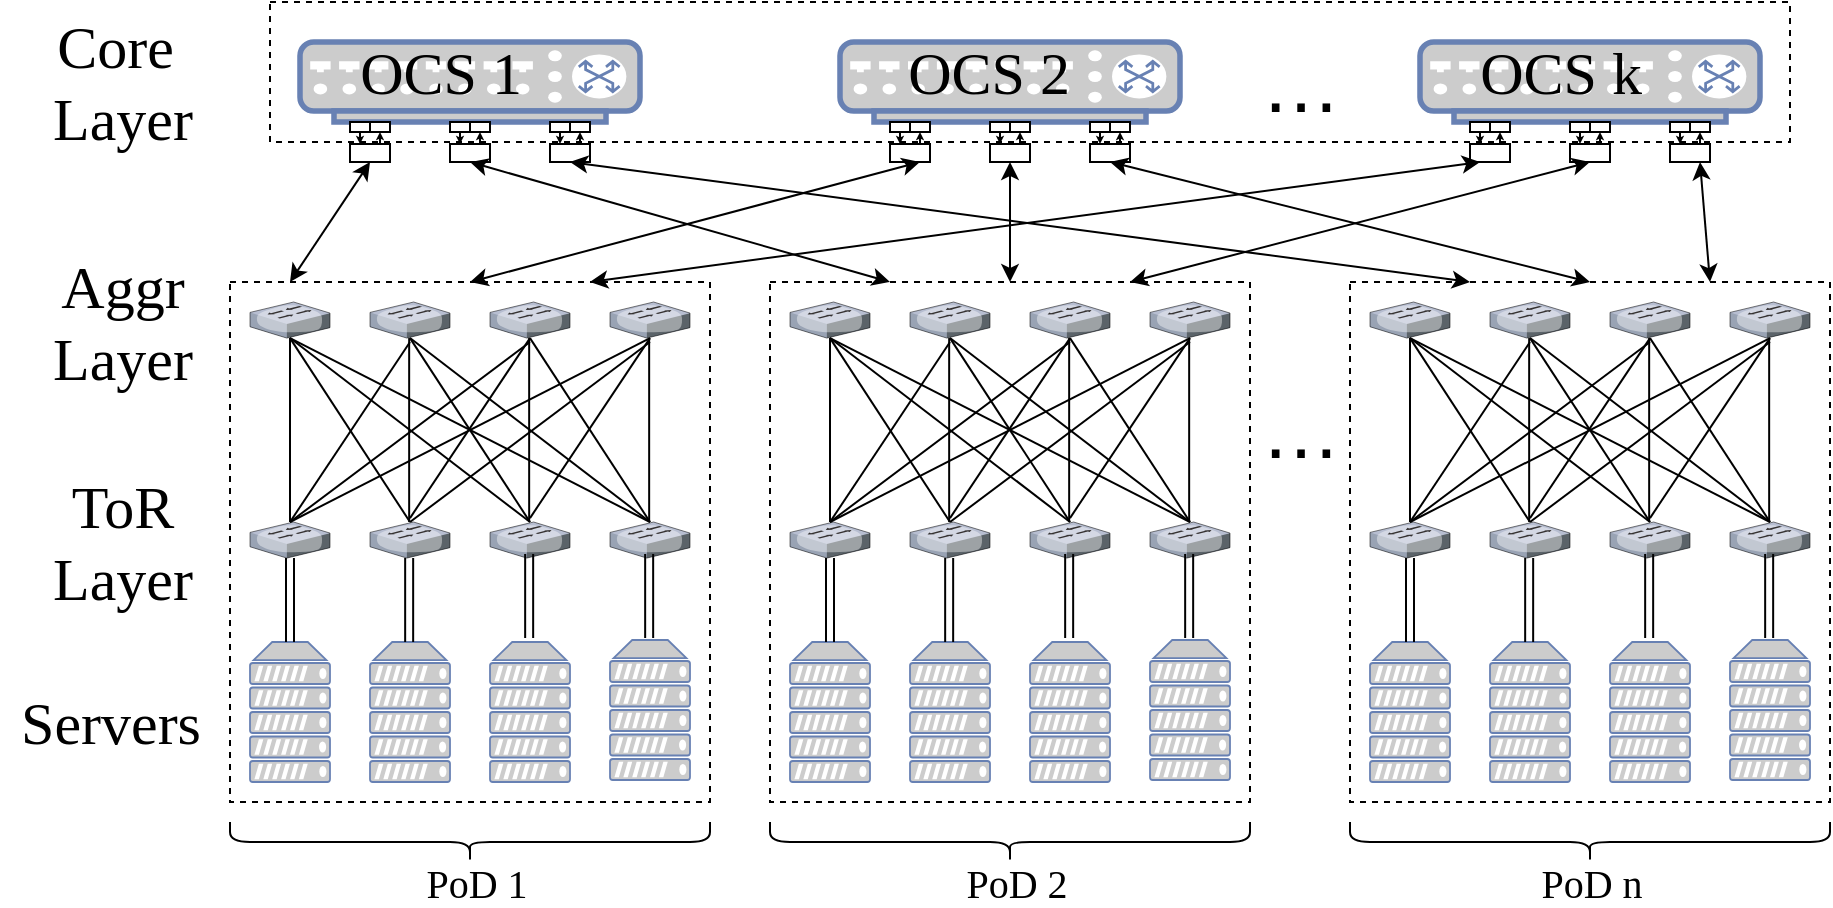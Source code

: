 <mxfile version="13.3.1" type="device"><diagram id="y1kWOpUGHuxIJ3yEuqZ7" name="Page-1"><mxGraphModel dx="2178" dy="2062" grid="1" gridSize="10" guides="1" tooltips="1" connect="1" arrows="1" fold="1" page="1" pageScale="1" pageWidth="827" pageHeight="1169" math="0" shadow="0"><root><mxCell id="0"/><mxCell id="1" parent="0"/><mxCell id="2GTVWRp6U-cZcLKtKoB1-3" value="" style="group" vertex="1" connectable="0" parent="1" treatAsSingle="0"><mxGeometry x="-250" y="-1040" width="915" height="450" as="geometry"/></mxCell><mxCell id="rLoegdF59TgYcEcmEnVo-97" value="" style="rounded=0;whiteSpace=wrap;html=1;dashed=1;" parent="2GTVWRp6U-cZcLKtKoB1-3" vertex="1"><mxGeometry x="135" width="760" height="70" as="geometry"/></mxCell><mxCell id="LMLSj2MRwrwGWkM6ZcZf-3" value="" style="fontColor=#0066CC;verticalAlign=top;verticalLabelPosition=bottom;labelPosition=center;align=center;html=1;outlineConnect=0;fillColor=#CCCCCC;strokeColor=#6881B3;gradientDirection=north;strokeWidth=2;shape=mxgraph.networks.switch;" parent="2GTVWRp6U-cZcLKtKoB1-3" vertex="1"><mxGeometry x="150" y="20" width="170" height="40" as="geometry"/></mxCell><mxCell id="LMLSj2MRwrwGWkM6ZcZf-53" value="" style="group" parent="2GTVWRp6U-cZcLKtKoB1-3" vertex="1" connectable="0" treatAsSingle="0"><mxGeometry x="115" y="140" width="240" height="260" as="geometry"/></mxCell><mxCell id="LMLSj2MRwrwGWkM6ZcZf-52" value="" style="rounded=0;whiteSpace=wrap;html=1;dashed=1;shadow=0;glass=0;" parent="LMLSj2MRwrwGWkM6ZcZf-53" vertex="1"><mxGeometry width="240" height="260" as="geometry"/></mxCell><mxCell id="LMLSj2MRwrwGWkM6ZcZf-4" value="" style="verticalLabelPosition=bottom;aspect=fixed;html=1;verticalAlign=top;strokeColor=none;align=center;outlineConnect=0;shape=mxgraph.citrix.switch;" parent="LMLSj2MRwrwGWkM6ZcZf-53" vertex="1"><mxGeometry x="10" y="120" width="40" height="18.04" as="geometry"/></mxCell><mxCell id="LMLSj2MRwrwGWkM6ZcZf-7" value="" style="fontColor=#0066CC;verticalAlign=top;verticalLabelPosition=bottom;labelPosition=center;align=center;html=1;outlineConnect=0;fillColor=#CCCCCC;strokeColor=#6881B3;gradientDirection=north;strokeWidth=2;shape=mxgraph.networks.server;" parent="LMLSj2MRwrwGWkM6ZcZf-53" vertex="1"><mxGeometry x="10" y="180" width="40" height="70" as="geometry"/></mxCell><mxCell id="LMLSj2MRwrwGWkM6ZcZf-8" value="" style="fontColor=#0066CC;verticalAlign=top;verticalLabelPosition=bottom;labelPosition=center;align=center;html=1;outlineConnect=0;fillColor=#CCCCCC;strokeColor=#6881B3;gradientDirection=north;strokeWidth=2;shape=mxgraph.networks.server;" parent="LMLSj2MRwrwGWkM6ZcZf-53" vertex="1"><mxGeometry x="70" y="180" width="40" height="70" as="geometry"/></mxCell><mxCell id="LMLSj2MRwrwGWkM6ZcZf-9" value="" style="fontColor=#0066CC;verticalAlign=top;verticalLabelPosition=bottom;labelPosition=center;align=center;html=1;outlineConnect=0;fillColor=#CCCCCC;strokeColor=#6881B3;gradientDirection=north;strokeWidth=2;shape=mxgraph.networks.server;" parent="LMLSj2MRwrwGWkM6ZcZf-53" vertex="1"><mxGeometry x="130" y="180" width="40" height="70" as="geometry"/></mxCell><mxCell id="LMLSj2MRwrwGWkM6ZcZf-19" value="" style="fontColor=#0066CC;verticalAlign=top;verticalLabelPosition=bottom;labelPosition=center;align=center;html=1;outlineConnect=0;fillColor=#CCCCCC;strokeColor=#6881B3;gradientDirection=north;strokeWidth=2;shape=mxgraph.networks.server;" parent="LMLSj2MRwrwGWkM6ZcZf-53" vertex="1"><mxGeometry x="190" y="179" width="40" height="70" as="geometry"/></mxCell><mxCell id="LMLSj2MRwrwGWkM6ZcZf-24" value="" style="verticalLabelPosition=bottom;aspect=fixed;html=1;verticalAlign=top;strokeColor=none;align=center;outlineConnect=0;shape=mxgraph.citrix.switch;" parent="LMLSj2MRwrwGWkM6ZcZf-53" vertex="1"><mxGeometry x="70" y="120" width="40" height="18.04" as="geometry"/></mxCell><mxCell id="LMLSj2MRwrwGWkM6ZcZf-25" value="" style="verticalLabelPosition=bottom;aspect=fixed;html=1;verticalAlign=top;strokeColor=none;align=center;outlineConnect=0;shape=mxgraph.citrix.switch;" parent="LMLSj2MRwrwGWkM6ZcZf-53" vertex="1"><mxGeometry x="130" y="120" width="40" height="18.04" as="geometry"/></mxCell><mxCell id="LMLSj2MRwrwGWkM6ZcZf-26" value="" style="verticalLabelPosition=bottom;aspect=fixed;html=1;verticalAlign=top;strokeColor=none;align=center;outlineConnect=0;shape=mxgraph.citrix.switch;" parent="LMLSj2MRwrwGWkM6ZcZf-53" vertex="1"><mxGeometry x="190" y="120" width="40" height="18.04" as="geometry"/></mxCell><mxCell id="LMLSj2MRwrwGWkM6ZcZf-27" value="" style="verticalLabelPosition=bottom;aspect=fixed;html=1;verticalAlign=top;strokeColor=none;align=center;outlineConnect=0;shape=mxgraph.citrix.switch;" parent="LMLSj2MRwrwGWkM6ZcZf-53" vertex="1"><mxGeometry x="10" y="10" width="40" height="18.04" as="geometry"/></mxCell><mxCell id="LMLSj2MRwrwGWkM6ZcZf-28" value="" style="verticalLabelPosition=bottom;aspect=fixed;html=1;verticalAlign=top;strokeColor=none;align=center;outlineConnect=0;shape=mxgraph.citrix.switch;" parent="LMLSj2MRwrwGWkM6ZcZf-53" vertex="1"><mxGeometry x="70" y="10" width="40" height="18.04" as="geometry"/></mxCell><mxCell id="LMLSj2MRwrwGWkM6ZcZf-29" value="" style="verticalLabelPosition=bottom;aspect=fixed;html=1;verticalAlign=top;strokeColor=none;align=center;outlineConnect=0;shape=mxgraph.citrix.switch;" parent="LMLSj2MRwrwGWkM6ZcZf-53" vertex="1"><mxGeometry x="130" y="10" width="40" height="18.04" as="geometry"/></mxCell><mxCell id="LMLSj2MRwrwGWkM6ZcZf-30" value="" style="verticalLabelPosition=bottom;aspect=fixed;html=1;verticalAlign=top;strokeColor=none;align=center;outlineConnect=0;shape=mxgraph.citrix.switch;" parent="LMLSj2MRwrwGWkM6ZcZf-53" vertex="1"><mxGeometry x="190" y="10" width="40" height="18.04" as="geometry"/></mxCell><mxCell id="LMLSj2MRwrwGWkM6ZcZf-32" value="" style="endArrow=none;html=1;" parent="LMLSj2MRwrwGWkM6ZcZf-53" source="LMLSj2MRwrwGWkM6ZcZf-4" edge="1"><mxGeometry width="50" height="50" relative="1" as="geometry"><mxPoint x="-20" y="78.04" as="sourcePoint"/><mxPoint x="30" y="28.04" as="targetPoint"/></mxGeometry></mxCell><mxCell id="LMLSj2MRwrwGWkM6ZcZf-33" value="" style="endArrow=none;html=1;" parent="LMLSj2MRwrwGWkM6ZcZf-53" edge="1"><mxGeometry width="50" height="50" relative="1" as="geometry"><mxPoint x="89.58" y="120" as="sourcePoint"/><mxPoint x="89.58" y="28.04" as="targetPoint"/></mxGeometry></mxCell><mxCell id="LMLSj2MRwrwGWkM6ZcZf-34" value="" style="endArrow=none;html=1;" parent="LMLSj2MRwrwGWkM6ZcZf-53" edge="1"><mxGeometry width="50" height="50" relative="1" as="geometry"><mxPoint x="149.58" y="120" as="sourcePoint"/><mxPoint x="149.58" y="28.04" as="targetPoint"/></mxGeometry></mxCell><mxCell id="LMLSj2MRwrwGWkM6ZcZf-35" value="" style="endArrow=none;html=1;" parent="LMLSj2MRwrwGWkM6ZcZf-53" edge="1"><mxGeometry width="50" height="50" relative="1" as="geometry"><mxPoint x="209.58" y="120" as="sourcePoint"/><mxPoint x="209.58" y="28.04" as="targetPoint"/></mxGeometry></mxCell><mxCell id="LMLSj2MRwrwGWkM6ZcZf-36" value="" style="endArrow=none;html=1;" parent="LMLSj2MRwrwGWkM6ZcZf-53" edge="1"><mxGeometry width="50" height="50" relative="1" as="geometry"><mxPoint x="90" y="120" as="sourcePoint"/><mxPoint x="30" y="28.04" as="targetPoint"/></mxGeometry></mxCell><mxCell id="LMLSj2MRwrwGWkM6ZcZf-37" value="" style="endArrow=none;html=1;" parent="LMLSj2MRwrwGWkM6ZcZf-53" edge="1"><mxGeometry width="50" height="50" relative="1" as="geometry"><mxPoint x="150" y="120" as="sourcePoint"/><mxPoint x="90" y="28.04" as="targetPoint"/></mxGeometry></mxCell><mxCell id="LMLSj2MRwrwGWkM6ZcZf-38" value="" style="endArrow=none;html=1;" parent="LMLSj2MRwrwGWkM6ZcZf-53" edge="1"><mxGeometry width="50" height="50" relative="1" as="geometry"><mxPoint x="210" y="120" as="sourcePoint"/><mxPoint x="150" y="28.04" as="targetPoint"/></mxGeometry></mxCell><mxCell id="LMLSj2MRwrwGWkM6ZcZf-39" value="" style="endArrow=none;html=1;" parent="LMLSj2MRwrwGWkM6ZcZf-53" edge="1"><mxGeometry width="50" height="50" relative="1" as="geometry"><mxPoint x="30" y="120" as="sourcePoint"/><mxPoint x="90" y="30" as="targetPoint"/></mxGeometry></mxCell><mxCell id="LMLSj2MRwrwGWkM6ZcZf-40" value="" style="endArrow=none;html=1;" parent="LMLSj2MRwrwGWkM6ZcZf-53" edge="1"><mxGeometry width="50" height="50" relative="1" as="geometry"><mxPoint x="90" y="118.04" as="sourcePoint"/><mxPoint x="150" y="28.04" as="targetPoint"/></mxGeometry></mxCell><mxCell id="LMLSj2MRwrwGWkM6ZcZf-41" value="" style="endArrow=none;html=1;" parent="LMLSj2MRwrwGWkM6ZcZf-53" edge="1"><mxGeometry width="50" height="50" relative="1" as="geometry"><mxPoint x="150" y="118.04" as="sourcePoint"/><mxPoint x="210" y="28.04" as="targetPoint"/></mxGeometry></mxCell><mxCell id="LMLSj2MRwrwGWkM6ZcZf-42" value="" style="endArrow=none;html=1;exitX=0.5;exitY=0;exitDx=0;exitDy=0;exitPerimeter=0;" parent="LMLSj2MRwrwGWkM6ZcZf-53" source="LMLSj2MRwrwGWkM6ZcZf-25" edge="1"><mxGeometry width="50" height="50" relative="1" as="geometry"><mxPoint x="-20" y="78.04" as="sourcePoint"/><mxPoint x="30" y="28.04" as="targetPoint"/></mxGeometry></mxCell><mxCell id="LMLSj2MRwrwGWkM6ZcZf-43" value="" style="endArrow=none;html=1;exitX=0.5;exitY=0;exitDx=0;exitDy=0;exitPerimeter=0;" parent="LMLSj2MRwrwGWkM6ZcZf-53" edge="1"><mxGeometry width="50" height="50" relative="1" as="geometry"><mxPoint x="210" y="120" as="sourcePoint"/><mxPoint x="90" y="28.04" as="targetPoint"/></mxGeometry></mxCell><mxCell id="LMLSj2MRwrwGWkM6ZcZf-44" value="" style="endArrow=none;html=1;" parent="LMLSj2MRwrwGWkM6ZcZf-53" edge="1"><mxGeometry width="50" height="50" relative="1" as="geometry"><mxPoint x="30" y="120" as="sourcePoint"/><mxPoint x="150" y="30" as="targetPoint"/></mxGeometry></mxCell><mxCell id="LMLSj2MRwrwGWkM6ZcZf-45" value="" style="endArrow=none;html=1;" parent="LMLSj2MRwrwGWkM6ZcZf-53" edge="1"><mxGeometry width="50" height="50" relative="1" as="geometry"><mxPoint x="90" y="120" as="sourcePoint"/><mxPoint x="210" y="30" as="targetPoint"/></mxGeometry></mxCell><mxCell id="LMLSj2MRwrwGWkM6ZcZf-46" value="" style="endArrow=none;html=1;" parent="LMLSj2MRwrwGWkM6ZcZf-53" edge="1"><mxGeometry width="50" height="50" relative="1" as="geometry"><mxPoint x="210" y="120" as="sourcePoint"/><mxPoint x="30" y="28.04" as="targetPoint"/></mxGeometry></mxCell><mxCell id="LMLSj2MRwrwGWkM6ZcZf-47" value="" style="endArrow=none;html=1;" parent="LMLSj2MRwrwGWkM6ZcZf-53" edge="1"><mxGeometry width="50" height="50" relative="1" as="geometry"><mxPoint x="30" y="120" as="sourcePoint"/><mxPoint x="210" y="28.04" as="targetPoint"/></mxGeometry></mxCell><mxCell id="LMLSj2MRwrwGWkM6ZcZf-48" value="" style="shape=link;html=1;exitX=0.5;exitY=0;exitDx=0;exitDy=0;exitPerimeter=0;" parent="LMLSj2MRwrwGWkM6ZcZf-53" source="LMLSj2MRwrwGWkM6ZcZf-7" edge="1"><mxGeometry width="50" height="50" relative="1" as="geometry"><mxPoint x="-20" y="188.04" as="sourcePoint"/><mxPoint x="30" y="138.04" as="targetPoint"/></mxGeometry></mxCell><mxCell id="LMLSj2MRwrwGWkM6ZcZf-49" value="" style="shape=link;html=1;exitX=0.5;exitY=0;exitDx=0;exitDy=0;exitPerimeter=0;" parent="LMLSj2MRwrwGWkM6ZcZf-53" edge="1"><mxGeometry width="50" height="50" relative="1" as="geometry"><mxPoint x="89.58" y="180" as="sourcePoint"/><mxPoint x="89.58" y="138.04" as="targetPoint"/></mxGeometry></mxCell><mxCell id="LMLSj2MRwrwGWkM6ZcZf-50" value="" style="shape=link;html=1;exitX=0.5;exitY=0;exitDx=0;exitDy=0;exitPerimeter=0;" parent="LMLSj2MRwrwGWkM6ZcZf-53" edge="1"><mxGeometry width="50" height="50" relative="1" as="geometry"><mxPoint x="149.58" y="178" as="sourcePoint"/><mxPoint x="149.58" y="136.04" as="targetPoint"/></mxGeometry></mxCell><mxCell id="LMLSj2MRwrwGWkM6ZcZf-51" value="" style="shape=link;html=1;exitX=0.5;exitY=0;exitDx=0;exitDy=0;exitPerimeter=0;" parent="LMLSj2MRwrwGWkM6ZcZf-53" edge="1"><mxGeometry width="50" height="50" relative="1" as="geometry"><mxPoint x="209.58" y="178" as="sourcePoint"/><mxPoint x="209.58" y="136.04" as="targetPoint"/></mxGeometry></mxCell><mxCell id="rLoegdF59TgYcEcmEnVo-1" value="" style="group" parent="2GTVWRp6U-cZcLKtKoB1-3" vertex="1" connectable="0" treatAsSingle="0"><mxGeometry x="385" y="140" width="240" height="260" as="geometry"/></mxCell><mxCell id="rLoegdF59TgYcEcmEnVo-2" value="" style="rounded=0;whiteSpace=wrap;html=1;dashed=1;shadow=0;glass=0;" parent="rLoegdF59TgYcEcmEnVo-1" vertex="1"><mxGeometry width="240" height="260" as="geometry"/></mxCell><mxCell id="rLoegdF59TgYcEcmEnVo-3" value="" style="verticalLabelPosition=bottom;aspect=fixed;html=1;verticalAlign=top;strokeColor=none;align=center;outlineConnect=0;shape=mxgraph.citrix.switch;" parent="rLoegdF59TgYcEcmEnVo-1" vertex="1"><mxGeometry x="10" y="120" width="40" height="18.04" as="geometry"/></mxCell><mxCell id="rLoegdF59TgYcEcmEnVo-4" value="" style="fontColor=#0066CC;verticalAlign=top;verticalLabelPosition=bottom;labelPosition=center;align=center;html=1;outlineConnect=0;fillColor=#CCCCCC;strokeColor=#6881B3;gradientDirection=north;strokeWidth=2;shape=mxgraph.networks.server;" parent="rLoegdF59TgYcEcmEnVo-1" vertex="1"><mxGeometry x="10" y="180" width="40" height="70" as="geometry"/></mxCell><mxCell id="rLoegdF59TgYcEcmEnVo-5" value="" style="fontColor=#0066CC;verticalAlign=top;verticalLabelPosition=bottom;labelPosition=center;align=center;html=1;outlineConnect=0;fillColor=#CCCCCC;strokeColor=#6881B3;gradientDirection=north;strokeWidth=2;shape=mxgraph.networks.server;" parent="rLoegdF59TgYcEcmEnVo-1" vertex="1"><mxGeometry x="70" y="180" width="40" height="70" as="geometry"/></mxCell><mxCell id="rLoegdF59TgYcEcmEnVo-6" value="" style="fontColor=#0066CC;verticalAlign=top;verticalLabelPosition=bottom;labelPosition=center;align=center;html=1;outlineConnect=0;fillColor=#CCCCCC;strokeColor=#6881B3;gradientDirection=north;strokeWidth=2;shape=mxgraph.networks.server;" parent="rLoegdF59TgYcEcmEnVo-1" vertex="1"><mxGeometry x="130" y="180" width="40" height="70" as="geometry"/></mxCell><mxCell id="rLoegdF59TgYcEcmEnVo-7" value="" style="fontColor=#0066CC;verticalAlign=top;verticalLabelPosition=bottom;labelPosition=center;align=center;html=1;outlineConnect=0;fillColor=#CCCCCC;strokeColor=#6881B3;gradientDirection=north;strokeWidth=2;shape=mxgraph.networks.server;" parent="rLoegdF59TgYcEcmEnVo-1" vertex="1"><mxGeometry x="190" y="179" width="40" height="70" as="geometry"/></mxCell><mxCell id="rLoegdF59TgYcEcmEnVo-8" value="" style="verticalLabelPosition=bottom;aspect=fixed;html=1;verticalAlign=top;strokeColor=none;align=center;outlineConnect=0;shape=mxgraph.citrix.switch;" parent="rLoegdF59TgYcEcmEnVo-1" vertex="1"><mxGeometry x="70" y="120" width="40" height="18.04" as="geometry"/></mxCell><mxCell id="rLoegdF59TgYcEcmEnVo-9" value="" style="verticalLabelPosition=bottom;aspect=fixed;html=1;verticalAlign=top;strokeColor=none;align=center;outlineConnect=0;shape=mxgraph.citrix.switch;" parent="rLoegdF59TgYcEcmEnVo-1" vertex="1"><mxGeometry x="130" y="120" width="40" height="18.04" as="geometry"/></mxCell><mxCell id="rLoegdF59TgYcEcmEnVo-10" value="" style="verticalLabelPosition=bottom;aspect=fixed;html=1;verticalAlign=top;strokeColor=none;align=center;outlineConnect=0;shape=mxgraph.citrix.switch;" parent="rLoegdF59TgYcEcmEnVo-1" vertex="1"><mxGeometry x="190" y="120" width="40" height="18.04" as="geometry"/></mxCell><mxCell id="rLoegdF59TgYcEcmEnVo-11" value="" style="verticalLabelPosition=bottom;aspect=fixed;html=1;verticalAlign=top;strokeColor=none;align=center;outlineConnect=0;shape=mxgraph.citrix.switch;" parent="rLoegdF59TgYcEcmEnVo-1" vertex="1"><mxGeometry x="10" y="10" width="40" height="18.04" as="geometry"/></mxCell><mxCell id="rLoegdF59TgYcEcmEnVo-12" value="" style="verticalLabelPosition=bottom;aspect=fixed;html=1;verticalAlign=top;strokeColor=none;align=center;outlineConnect=0;shape=mxgraph.citrix.switch;" parent="rLoegdF59TgYcEcmEnVo-1" vertex="1"><mxGeometry x="70" y="10" width="40" height="18.04" as="geometry"/></mxCell><mxCell id="rLoegdF59TgYcEcmEnVo-13" value="" style="verticalLabelPosition=bottom;aspect=fixed;html=1;verticalAlign=top;strokeColor=none;align=center;outlineConnect=0;shape=mxgraph.citrix.switch;" parent="rLoegdF59TgYcEcmEnVo-1" vertex="1"><mxGeometry x="130" y="10" width="40" height="18.04" as="geometry"/></mxCell><mxCell id="rLoegdF59TgYcEcmEnVo-14" value="" style="verticalLabelPosition=bottom;aspect=fixed;html=1;verticalAlign=top;strokeColor=none;align=center;outlineConnect=0;shape=mxgraph.citrix.switch;" parent="rLoegdF59TgYcEcmEnVo-1" vertex="1"><mxGeometry x="190" y="10" width="40" height="18.04" as="geometry"/></mxCell><mxCell id="rLoegdF59TgYcEcmEnVo-15" value="" style="endArrow=none;html=1;" parent="rLoegdF59TgYcEcmEnVo-1" source="rLoegdF59TgYcEcmEnVo-3" edge="1"><mxGeometry width="50" height="50" relative="1" as="geometry"><mxPoint x="-20" y="78.04" as="sourcePoint"/><mxPoint x="30" y="28.04" as="targetPoint"/></mxGeometry></mxCell><mxCell id="rLoegdF59TgYcEcmEnVo-16" value="" style="endArrow=none;html=1;" parent="rLoegdF59TgYcEcmEnVo-1" edge="1"><mxGeometry width="50" height="50" relative="1" as="geometry"><mxPoint x="89.58" y="120" as="sourcePoint"/><mxPoint x="89.58" y="28.04" as="targetPoint"/></mxGeometry></mxCell><mxCell id="rLoegdF59TgYcEcmEnVo-17" value="" style="endArrow=none;html=1;" parent="rLoegdF59TgYcEcmEnVo-1" edge="1"><mxGeometry width="50" height="50" relative="1" as="geometry"><mxPoint x="149.58" y="120" as="sourcePoint"/><mxPoint x="149.58" y="28.04" as="targetPoint"/></mxGeometry></mxCell><mxCell id="rLoegdF59TgYcEcmEnVo-18" value="" style="endArrow=none;html=1;" parent="rLoegdF59TgYcEcmEnVo-1" edge="1"><mxGeometry width="50" height="50" relative="1" as="geometry"><mxPoint x="209.58" y="120" as="sourcePoint"/><mxPoint x="209.58" y="28.04" as="targetPoint"/></mxGeometry></mxCell><mxCell id="rLoegdF59TgYcEcmEnVo-19" value="" style="endArrow=none;html=1;" parent="rLoegdF59TgYcEcmEnVo-1" edge="1"><mxGeometry width="50" height="50" relative="1" as="geometry"><mxPoint x="90" y="120" as="sourcePoint"/><mxPoint x="30" y="28.04" as="targetPoint"/></mxGeometry></mxCell><mxCell id="rLoegdF59TgYcEcmEnVo-20" value="" style="endArrow=none;html=1;" parent="rLoegdF59TgYcEcmEnVo-1" edge="1"><mxGeometry width="50" height="50" relative="1" as="geometry"><mxPoint x="150" y="120" as="sourcePoint"/><mxPoint x="90" y="28.04" as="targetPoint"/></mxGeometry></mxCell><mxCell id="rLoegdF59TgYcEcmEnVo-21" value="" style="endArrow=none;html=1;" parent="rLoegdF59TgYcEcmEnVo-1" edge="1"><mxGeometry width="50" height="50" relative="1" as="geometry"><mxPoint x="210" y="120" as="sourcePoint"/><mxPoint x="150" y="28.04" as="targetPoint"/></mxGeometry></mxCell><mxCell id="rLoegdF59TgYcEcmEnVo-22" value="" style="endArrow=none;html=1;" parent="rLoegdF59TgYcEcmEnVo-1" edge="1"><mxGeometry width="50" height="50" relative="1" as="geometry"><mxPoint x="30" y="120" as="sourcePoint"/><mxPoint x="90" y="30" as="targetPoint"/></mxGeometry></mxCell><mxCell id="rLoegdF59TgYcEcmEnVo-23" value="" style="endArrow=none;html=1;" parent="rLoegdF59TgYcEcmEnVo-1" edge="1"><mxGeometry width="50" height="50" relative="1" as="geometry"><mxPoint x="90" y="118.04" as="sourcePoint"/><mxPoint x="150" y="28.04" as="targetPoint"/></mxGeometry></mxCell><mxCell id="rLoegdF59TgYcEcmEnVo-24" value="" style="endArrow=none;html=1;" parent="rLoegdF59TgYcEcmEnVo-1" edge="1"><mxGeometry width="50" height="50" relative="1" as="geometry"><mxPoint x="150" y="118.04" as="sourcePoint"/><mxPoint x="210" y="28.04" as="targetPoint"/></mxGeometry></mxCell><mxCell id="rLoegdF59TgYcEcmEnVo-25" value="" style="endArrow=none;html=1;exitX=0.5;exitY=0;exitDx=0;exitDy=0;exitPerimeter=0;" parent="rLoegdF59TgYcEcmEnVo-1" source="rLoegdF59TgYcEcmEnVo-9" edge="1"><mxGeometry width="50" height="50" relative="1" as="geometry"><mxPoint x="-20" y="78.04" as="sourcePoint"/><mxPoint x="30" y="28.04" as="targetPoint"/></mxGeometry></mxCell><mxCell id="rLoegdF59TgYcEcmEnVo-26" value="" style="endArrow=none;html=1;exitX=0.5;exitY=0;exitDx=0;exitDy=0;exitPerimeter=0;" parent="rLoegdF59TgYcEcmEnVo-1" edge="1"><mxGeometry width="50" height="50" relative="1" as="geometry"><mxPoint x="210" y="120" as="sourcePoint"/><mxPoint x="90" y="28.04" as="targetPoint"/></mxGeometry></mxCell><mxCell id="rLoegdF59TgYcEcmEnVo-27" value="" style="endArrow=none;html=1;" parent="rLoegdF59TgYcEcmEnVo-1" edge="1"><mxGeometry width="50" height="50" relative="1" as="geometry"><mxPoint x="30" y="120" as="sourcePoint"/><mxPoint x="150" y="30" as="targetPoint"/></mxGeometry></mxCell><mxCell id="rLoegdF59TgYcEcmEnVo-28" value="" style="endArrow=none;html=1;" parent="rLoegdF59TgYcEcmEnVo-1" edge="1"><mxGeometry width="50" height="50" relative="1" as="geometry"><mxPoint x="90" y="120" as="sourcePoint"/><mxPoint x="210" y="30" as="targetPoint"/></mxGeometry></mxCell><mxCell id="rLoegdF59TgYcEcmEnVo-29" value="" style="endArrow=none;html=1;" parent="rLoegdF59TgYcEcmEnVo-1" edge="1"><mxGeometry width="50" height="50" relative="1" as="geometry"><mxPoint x="210" y="120" as="sourcePoint"/><mxPoint x="30" y="28.04" as="targetPoint"/></mxGeometry></mxCell><mxCell id="rLoegdF59TgYcEcmEnVo-30" value="" style="endArrow=none;html=1;" parent="rLoegdF59TgYcEcmEnVo-1" edge="1"><mxGeometry width="50" height="50" relative="1" as="geometry"><mxPoint x="30" y="120" as="sourcePoint"/><mxPoint x="210" y="28.04" as="targetPoint"/></mxGeometry></mxCell><mxCell id="rLoegdF59TgYcEcmEnVo-31" value="" style="shape=link;html=1;exitX=0.5;exitY=0;exitDx=0;exitDy=0;exitPerimeter=0;" parent="rLoegdF59TgYcEcmEnVo-1" source="rLoegdF59TgYcEcmEnVo-4" edge="1"><mxGeometry width="50" height="50" relative="1" as="geometry"><mxPoint x="-20" y="188.04" as="sourcePoint"/><mxPoint x="30" y="138.04" as="targetPoint"/></mxGeometry></mxCell><mxCell id="rLoegdF59TgYcEcmEnVo-32" value="" style="shape=link;html=1;exitX=0.5;exitY=0;exitDx=0;exitDy=0;exitPerimeter=0;" parent="rLoegdF59TgYcEcmEnVo-1" edge="1"><mxGeometry width="50" height="50" relative="1" as="geometry"><mxPoint x="89.58" y="180" as="sourcePoint"/><mxPoint x="89.58" y="138.04" as="targetPoint"/></mxGeometry></mxCell><mxCell id="rLoegdF59TgYcEcmEnVo-33" value="" style="shape=link;html=1;exitX=0.5;exitY=0;exitDx=0;exitDy=0;exitPerimeter=0;" parent="rLoegdF59TgYcEcmEnVo-1" edge="1"><mxGeometry width="50" height="50" relative="1" as="geometry"><mxPoint x="149.58" y="178" as="sourcePoint"/><mxPoint x="149.58" y="136.04" as="targetPoint"/></mxGeometry></mxCell><mxCell id="rLoegdF59TgYcEcmEnVo-34" value="" style="shape=link;html=1;exitX=0.5;exitY=0;exitDx=0;exitDy=0;exitPerimeter=0;" parent="rLoegdF59TgYcEcmEnVo-1" edge="1"><mxGeometry width="50" height="50" relative="1" as="geometry"><mxPoint x="209.58" y="178" as="sourcePoint"/><mxPoint x="209.58" y="136.04" as="targetPoint"/></mxGeometry></mxCell><mxCell id="rLoegdF59TgYcEcmEnVo-35" value="" style="group" parent="2GTVWRp6U-cZcLKtKoB1-3" vertex="1" connectable="0" treatAsSingle="0"><mxGeometry x="675" y="140" width="240" height="260" as="geometry"/></mxCell><mxCell id="rLoegdF59TgYcEcmEnVo-36" value="" style="rounded=0;whiteSpace=wrap;html=1;dashed=1;shadow=0;glass=0;" parent="rLoegdF59TgYcEcmEnVo-35" vertex="1"><mxGeometry width="240" height="260" as="geometry"/></mxCell><mxCell id="rLoegdF59TgYcEcmEnVo-37" value="" style="verticalLabelPosition=bottom;aspect=fixed;html=1;verticalAlign=top;strokeColor=none;align=center;outlineConnect=0;shape=mxgraph.citrix.switch;" parent="rLoegdF59TgYcEcmEnVo-35" vertex="1"><mxGeometry x="10" y="120" width="40" height="18.04" as="geometry"/></mxCell><mxCell id="rLoegdF59TgYcEcmEnVo-38" value="" style="fontColor=#0066CC;verticalAlign=top;verticalLabelPosition=bottom;labelPosition=center;align=center;html=1;outlineConnect=0;fillColor=#CCCCCC;strokeColor=#6881B3;gradientDirection=north;strokeWidth=2;shape=mxgraph.networks.server;" parent="rLoegdF59TgYcEcmEnVo-35" vertex="1"><mxGeometry x="10" y="180" width="40" height="70" as="geometry"/></mxCell><mxCell id="rLoegdF59TgYcEcmEnVo-39" value="" style="fontColor=#0066CC;verticalAlign=top;verticalLabelPosition=bottom;labelPosition=center;align=center;html=1;outlineConnect=0;fillColor=#CCCCCC;strokeColor=#6881B3;gradientDirection=north;strokeWidth=2;shape=mxgraph.networks.server;" parent="rLoegdF59TgYcEcmEnVo-35" vertex="1"><mxGeometry x="70" y="180" width="40" height="70" as="geometry"/></mxCell><mxCell id="rLoegdF59TgYcEcmEnVo-40" value="" style="fontColor=#0066CC;verticalAlign=top;verticalLabelPosition=bottom;labelPosition=center;align=center;html=1;outlineConnect=0;fillColor=#CCCCCC;strokeColor=#6881B3;gradientDirection=north;strokeWidth=2;shape=mxgraph.networks.server;" parent="rLoegdF59TgYcEcmEnVo-35" vertex="1"><mxGeometry x="130" y="180" width="40" height="70" as="geometry"/></mxCell><mxCell id="rLoegdF59TgYcEcmEnVo-41" value="" style="fontColor=#0066CC;verticalAlign=top;verticalLabelPosition=bottom;labelPosition=center;align=center;html=1;outlineConnect=0;fillColor=#CCCCCC;strokeColor=#6881B3;gradientDirection=north;strokeWidth=2;shape=mxgraph.networks.server;" parent="rLoegdF59TgYcEcmEnVo-35" vertex="1"><mxGeometry x="190" y="179" width="40" height="70" as="geometry"/></mxCell><mxCell id="rLoegdF59TgYcEcmEnVo-42" value="" style="verticalLabelPosition=bottom;aspect=fixed;html=1;verticalAlign=top;strokeColor=none;align=center;outlineConnect=0;shape=mxgraph.citrix.switch;" parent="rLoegdF59TgYcEcmEnVo-35" vertex="1"><mxGeometry x="70" y="120" width="40" height="18.04" as="geometry"/></mxCell><mxCell id="rLoegdF59TgYcEcmEnVo-43" value="" style="verticalLabelPosition=bottom;aspect=fixed;html=1;verticalAlign=top;strokeColor=none;align=center;outlineConnect=0;shape=mxgraph.citrix.switch;" parent="rLoegdF59TgYcEcmEnVo-35" vertex="1"><mxGeometry x="130" y="120" width="40" height="18.04" as="geometry"/></mxCell><mxCell id="rLoegdF59TgYcEcmEnVo-44" value="" style="verticalLabelPosition=bottom;aspect=fixed;html=1;verticalAlign=top;strokeColor=none;align=center;outlineConnect=0;shape=mxgraph.citrix.switch;" parent="rLoegdF59TgYcEcmEnVo-35" vertex="1"><mxGeometry x="190" y="120" width="40" height="18.04" as="geometry"/></mxCell><mxCell id="rLoegdF59TgYcEcmEnVo-45" value="" style="verticalLabelPosition=bottom;aspect=fixed;html=1;verticalAlign=top;strokeColor=none;align=center;outlineConnect=0;shape=mxgraph.citrix.switch;" parent="rLoegdF59TgYcEcmEnVo-35" vertex="1"><mxGeometry x="10" y="10" width="40" height="18.04" as="geometry"/></mxCell><mxCell id="rLoegdF59TgYcEcmEnVo-46" value="" style="verticalLabelPosition=bottom;aspect=fixed;html=1;verticalAlign=top;strokeColor=none;align=center;outlineConnect=0;shape=mxgraph.citrix.switch;" parent="rLoegdF59TgYcEcmEnVo-35" vertex="1"><mxGeometry x="70" y="10" width="40" height="18.04" as="geometry"/></mxCell><mxCell id="rLoegdF59TgYcEcmEnVo-47" value="" style="verticalLabelPosition=bottom;aspect=fixed;html=1;verticalAlign=top;strokeColor=none;align=center;outlineConnect=0;shape=mxgraph.citrix.switch;" parent="rLoegdF59TgYcEcmEnVo-35" vertex="1"><mxGeometry x="130" y="10" width="40" height="18.04" as="geometry"/></mxCell><mxCell id="rLoegdF59TgYcEcmEnVo-48" value="" style="verticalLabelPosition=bottom;aspect=fixed;html=1;verticalAlign=top;strokeColor=none;align=center;outlineConnect=0;shape=mxgraph.citrix.switch;" parent="rLoegdF59TgYcEcmEnVo-35" vertex="1"><mxGeometry x="190" y="10" width="40" height="18.04" as="geometry"/></mxCell><mxCell id="rLoegdF59TgYcEcmEnVo-49" value="" style="endArrow=none;html=1;" parent="rLoegdF59TgYcEcmEnVo-35" source="rLoegdF59TgYcEcmEnVo-37" edge="1"><mxGeometry width="50" height="50" relative="1" as="geometry"><mxPoint x="-20" y="78.04" as="sourcePoint"/><mxPoint x="30" y="28.04" as="targetPoint"/></mxGeometry></mxCell><mxCell id="rLoegdF59TgYcEcmEnVo-50" value="" style="endArrow=none;html=1;" parent="rLoegdF59TgYcEcmEnVo-35" edge="1"><mxGeometry width="50" height="50" relative="1" as="geometry"><mxPoint x="89.58" y="120" as="sourcePoint"/><mxPoint x="89.58" y="28.04" as="targetPoint"/></mxGeometry></mxCell><mxCell id="rLoegdF59TgYcEcmEnVo-51" value="" style="endArrow=none;html=1;" parent="rLoegdF59TgYcEcmEnVo-35" edge="1"><mxGeometry width="50" height="50" relative="1" as="geometry"><mxPoint x="149.58" y="120" as="sourcePoint"/><mxPoint x="149.58" y="28.04" as="targetPoint"/></mxGeometry></mxCell><mxCell id="rLoegdF59TgYcEcmEnVo-52" value="" style="endArrow=none;html=1;" parent="rLoegdF59TgYcEcmEnVo-35" edge="1"><mxGeometry width="50" height="50" relative="1" as="geometry"><mxPoint x="209.58" y="120" as="sourcePoint"/><mxPoint x="209.58" y="28.04" as="targetPoint"/></mxGeometry></mxCell><mxCell id="rLoegdF59TgYcEcmEnVo-53" value="" style="endArrow=none;html=1;" parent="rLoegdF59TgYcEcmEnVo-35" edge="1"><mxGeometry width="50" height="50" relative="1" as="geometry"><mxPoint x="90" y="120" as="sourcePoint"/><mxPoint x="30" y="28.04" as="targetPoint"/></mxGeometry></mxCell><mxCell id="rLoegdF59TgYcEcmEnVo-54" value="" style="endArrow=none;html=1;" parent="rLoegdF59TgYcEcmEnVo-35" edge="1"><mxGeometry width="50" height="50" relative="1" as="geometry"><mxPoint x="150" y="120" as="sourcePoint"/><mxPoint x="90" y="28.04" as="targetPoint"/></mxGeometry></mxCell><mxCell id="rLoegdF59TgYcEcmEnVo-55" value="" style="endArrow=none;html=1;" parent="rLoegdF59TgYcEcmEnVo-35" edge="1"><mxGeometry width="50" height="50" relative="1" as="geometry"><mxPoint x="210" y="120" as="sourcePoint"/><mxPoint x="150" y="28.04" as="targetPoint"/></mxGeometry></mxCell><mxCell id="rLoegdF59TgYcEcmEnVo-56" value="" style="endArrow=none;html=1;" parent="rLoegdF59TgYcEcmEnVo-35" edge="1"><mxGeometry width="50" height="50" relative="1" as="geometry"><mxPoint x="30" y="120" as="sourcePoint"/><mxPoint x="90" y="30" as="targetPoint"/></mxGeometry></mxCell><mxCell id="rLoegdF59TgYcEcmEnVo-57" value="" style="endArrow=none;html=1;" parent="rLoegdF59TgYcEcmEnVo-35" edge="1"><mxGeometry width="50" height="50" relative="1" as="geometry"><mxPoint x="90" y="118.04" as="sourcePoint"/><mxPoint x="150" y="28.04" as="targetPoint"/></mxGeometry></mxCell><mxCell id="rLoegdF59TgYcEcmEnVo-58" value="" style="endArrow=none;html=1;" parent="rLoegdF59TgYcEcmEnVo-35" edge="1"><mxGeometry width="50" height="50" relative="1" as="geometry"><mxPoint x="150" y="118.04" as="sourcePoint"/><mxPoint x="210" y="28.04" as="targetPoint"/></mxGeometry></mxCell><mxCell id="rLoegdF59TgYcEcmEnVo-59" value="" style="endArrow=none;html=1;exitX=0.5;exitY=0;exitDx=0;exitDy=0;exitPerimeter=0;" parent="rLoegdF59TgYcEcmEnVo-35" source="rLoegdF59TgYcEcmEnVo-43" edge="1"><mxGeometry width="50" height="50" relative="1" as="geometry"><mxPoint x="-20" y="78.04" as="sourcePoint"/><mxPoint x="30" y="28.04" as="targetPoint"/></mxGeometry></mxCell><mxCell id="rLoegdF59TgYcEcmEnVo-60" value="" style="endArrow=none;html=1;exitX=0.5;exitY=0;exitDx=0;exitDy=0;exitPerimeter=0;" parent="rLoegdF59TgYcEcmEnVo-35" edge="1"><mxGeometry width="50" height="50" relative="1" as="geometry"><mxPoint x="210" y="120" as="sourcePoint"/><mxPoint x="90" y="28.04" as="targetPoint"/></mxGeometry></mxCell><mxCell id="rLoegdF59TgYcEcmEnVo-61" value="" style="endArrow=none;html=1;" parent="rLoegdF59TgYcEcmEnVo-35" edge="1"><mxGeometry width="50" height="50" relative="1" as="geometry"><mxPoint x="30" y="120" as="sourcePoint"/><mxPoint x="150" y="30" as="targetPoint"/></mxGeometry></mxCell><mxCell id="rLoegdF59TgYcEcmEnVo-62" value="" style="endArrow=none;html=1;" parent="rLoegdF59TgYcEcmEnVo-35" edge="1"><mxGeometry width="50" height="50" relative="1" as="geometry"><mxPoint x="90" y="120" as="sourcePoint"/><mxPoint x="210" y="30" as="targetPoint"/></mxGeometry></mxCell><mxCell id="rLoegdF59TgYcEcmEnVo-63" value="" style="endArrow=none;html=1;" parent="rLoegdF59TgYcEcmEnVo-35" edge="1"><mxGeometry width="50" height="50" relative="1" as="geometry"><mxPoint x="210" y="120" as="sourcePoint"/><mxPoint x="30" y="28.04" as="targetPoint"/></mxGeometry></mxCell><mxCell id="rLoegdF59TgYcEcmEnVo-64" value="" style="endArrow=none;html=1;" parent="rLoegdF59TgYcEcmEnVo-35" edge="1"><mxGeometry width="50" height="50" relative="1" as="geometry"><mxPoint x="30" y="120" as="sourcePoint"/><mxPoint x="210" y="28.04" as="targetPoint"/></mxGeometry></mxCell><mxCell id="rLoegdF59TgYcEcmEnVo-65" value="" style="shape=link;html=1;exitX=0.5;exitY=0;exitDx=0;exitDy=0;exitPerimeter=0;" parent="rLoegdF59TgYcEcmEnVo-35" source="rLoegdF59TgYcEcmEnVo-38" edge="1"><mxGeometry width="50" height="50" relative="1" as="geometry"><mxPoint x="-20" y="188.04" as="sourcePoint"/><mxPoint x="30" y="138.04" as="targetPoint"/></mxGeometry></mxCell><mxCell id="rLoegdF59TgYcEcmEnVo-66" value="" style="shape=link;html=1;exitX=0.5;exitY=0;exitDx=0;exitDy=0;exitPerimeter=0;" parent="rLoegdF59TgYcEcmEnVo-35" edge="1"><mxGeometry width="50" height="50" relative="1" as="geometry"><mxPoint x="89.58" y="180" as="sourcePoint"/><mxPoint x="89.58" y="138.04" as="targetPoint"/></mxGeometry></mxCell><mxCell id="rLoegdF59TgYcEcmEnVo-67" value="" style="shape=link;html=1;exitX=0.5;exitY=0;exitDx=0;exitDy=0;exitPerimeter=0;" parent="rLoegdF59TgYcEcmEnVo-35" edge="1"><mxGeometry width="50" height="50" relative="1" as="geometry"><mxPoint x="149.58" y="178" as="sourcePoint"/><mxPoint x="149.58" y="136.04" as="targetPoint"/></mxGeometry></mxCell><mxCell id="rLoegdF59TgYcEcmEnVo-68" value="" style="shape=link;html=1;exitX=0.5;exitY=0;exitDx=0;exitDy=0;exitPerimeter=0;" parent="rLoegdF59TgYcEcmEnVo-35" edge="1"><mxGeometry width="50" height="50" relative="1" as="geometry"><mxPoint x="209.58" y="178" as="sourcePoint"/><mxPoint x="209.58" y="136.04" as="targetPoint"/></mxGeometry></mxCell><mxCell id="rLoegdF59TgYcEcmEnVo-70" value="&lt;font style=&quot;font-size: 40px&quot;&gt;…&lt;/font&gt;" style="text;html=1;align=center;verticalAlign=middle;resizable=0;points=[];autosize=1;" parent="2GTVWRp6U-cZcLKtKoB1-3" vertex="1"><mxGeometry x="620" y="198" width="60" height="30" as="geometry"/></mxCell><mxCell id="rLoegdF59TgYcEcmEnVo-71" value="" style="fontColor=#0066CC;verticalAlign=top;verticalLabelPosition=bottom;labelPosition=center;align=center;html=1;outlineConnect=0;fillColor=#CCCCCC;strokeColor=#6881B3;gradientDirection=north;strokeWidth=2;shape=mxgraph.networks.switch;" parent="2GTVWRp6U-cZcLKtKoB1-3" vertex="1"><mxGeometry x="420" y="20" width="170" height="40" as="geometry"/></mxCell><mxCell id="rLoegdF59TgYcEcmEnVo-72" value="" style="fontColor=#0066CC;verticalAlign=top;verticalLabelPosition=bottom;labelPosition=center;align=center;html=1;outlineConnect=0;fillColor=#CCCCCC;strokeColor=#6881B3;gradientDirection=north;strokeWidth=2;shape=mxgraph.networks.switch;" parent="2GTVWRp6U-cZcLKtKoB1-3" vertex="1"><mxGeometry x="710" y="20" width="170" height="40" as="geometry"/></mxCell><mxCell id="rLoegdF59TgYcEcmEnVo-73" value="&lt;font style=&quot;font-size: 40px&quot;&gt;…&lt;/font&gt;" style="text;html=1;align=center;verticalAlign=middle;resizable=0;points=[];autosize=1;" parent="2GTVWRp6U-cZcLKtKoB1-3" vertex="1"><mxGeometry x="620" y="25" width="60" height="30" as="geometry"/></mxCell><mxCell id="rLoegdF59TgYcEcmEnVo-85" value="&lt;div style=&quot;font-size: 30px&quot;&gt;&lt;font style=&quot;font-size: 30px&quot; face=&quot;Times New Roman&quot;&gt;Core&amp;nbsp;&lt;br&gt;&lt;/font&gt;&lt;/div&gt;&lt;div style=&quot;font-size: 30px&quot;&gt;&lt;font style=&quot;font-size: 30px&quot; face=&quot;Times New Roman&quot;&gt;Layer&lt;/font&gt;&lt;/div&gt;" style="text;html=1;align=center;verticalAlign=middle;resizable=0;points=[];autosize=1;" parent="2GTVWRp6U-cZcLKtKoB1-3" vertex="1"><mxGeometry x="16" y="25" width="90" height="30" as="geometry"/></mxCell><mxCell id="rLoegdF59TgYcEcmEnVo-86" value="&lt;div style=&quot;font-size: 30px&quot;&gt;&lt;font style=&quot;font-size: 30px&quot; face=&quot;Times New Roman&quot;&gt;Aggr&lt;br&gt;&lt;/font&gt;&lt;/div&gt;&lt;div style=&quot;font-size: 30px&quot;&gt;&lt;font style=&quot;font-size: 30px&quot; face=&quot;Times New Roman&quot;&gt;Layer&lt;/font&gt;&lt;/div&gt;" style="text;html=1;align=center;verticalAlign=middle;resizable=0;points=[];autosize=1;" parent="2GTVWRp6U-cZcLKtKoB1-3" vertex="1"><mxGeometry x="16" y="145" width="90" height="30" as="geometry"/></mxCell><mxCell id="rLoegdF59TgYcEcmEnVo-87" value="&lt;div style=&quot;font-size: 30px&quot;&gt;&lt;font style=&quot;font-size: 30px&quot; face=&quot;Times New Roman&quot;&gt;ToR &lt;br&gt;&lt;/font&gt;&lt;/div&gt;&lt;div style=&quot;font-size: 30px&quot;&gt;&lt;font style=&quot;font-size: 30px&quot; face=&quot;Times New Roman&quot;&gt;Layer&lt;/font&gt;&lt;/div&gt;" style="text;html=1;align=center;verticalAlign=middle;resizable=0;points=[];autosize=1;" parent="2GTVWRp6U-cZcLKtKoB1-3" vertex="1"><mxGeometry x="16" y="255" width="90" height="30" as="geometry"/></mxCell><mxCell id="rLoegdF59TgYcEcmEnVo-89" value="&lt;div&gt;&lt;font face=&quot;Times New Roman&quot;&gt;&lt;font style=&quot;font-size: 30px&quot;&gt;Servers &lt;/font&gt;&lt;br&gt;&lt;/font&gt;&lt;/div&gt;" style="text;html=1;align=center;verticalAlign=middle;resizable=0;points=[];autosize=1;" parent="2GTVWRp6U-cZcLKtKoB1-3" vertex="1"><mxGeometry y="345" width="110" height="30" as="geometry"/></mxCell><mxCell id="rLoegdF59TgYcEcmEnVo-90" value="" style="shape=curlyBracket;whiteSpace=wrap;html=1;rounded=1;direction=north;" parent="2GTVWRp6U-cZcLKtKoB1-3" vertex="1"><mxGeometry x="115" y="410" width="240" height="20" as="geometry"/></mxCell><mxCell id="rLoegdF59TgYcEcmEnVo-91" value="&lt;div style=&quot;font-size: 20px&quot;&gt;&lt;font style=&quot;font-size: 20px&quot; face=&quot;Times New Roman&quot;&gt;PoD 1 &lt;br&gt;&lt;/font&gt;&lt;/div&gt;" style="text;html=1;align=center;verticalAlign=middle;resizable=0;points=[];autosize=1;" parent="2GTVWRp6U-cZcLKtKoB1-3" vertex="1"><mxGeometry x="203" y="430" width="70" height="20" as="geometry"/></mxCell><mxCell id="rLoegdF59TgYcEcmEnVo-92" value="" style="shape=curlyBracket;whiteSpace=wrap;html=1;rounded=1;direction=north;" parent="2GTVWRp6U-cZcLKtKoB1-3" vertex="1"><mxGeometry x="385" y="410" width="240" height="20" as="geometry"/></mxCell><mxCell id="rLoegdF59TgYcEcmEnVo-93" value="&lt;div style=&quot;font-size: 20px&quot;&gt;&lt;font style=&quot;font-size: 20px&quot; face=&quot;Times New Roman&quot;&gt;PoD 2 &lt;/font&gt;&lt;/div&gt;" style="text;html=1;align=center;verticalAlign=middle;resizable=0;points=[];autosize=1;" parent="2GTVWRp6U-cZcLKtKoB1-3" vertex="1"><mxGeometry x="473" y="430" width="70" height="20" as="geometry"/></mxCell><mxCell id="rLoegdF59TgYcEcmEnVo-94" value="" style="shape=curlyBracket;whiteSpace=wrap;html=1;rounded=1;direction=north;" parent="2GTVWRp6U-cZcLKtKoB1-3" vertex="1"><mxGeometry x="675" y="410" width="240" height="20" as="geometry"/></mxCell><mxCell id="rLoegdF59TgYcEcmEnVo-95" value="&lt;div style=&quot;font-size: 20px&quot;&gt;&lt;font style=&quot;font-size: 20px&quot; face=&quot;Times New Roman&quot;&gt;PoD n&amp;nbsp;&lt;br&gt;&lt;/font&gt;&lt;/div&gt;" style="text;html=1;align=center;verticalAlign=middle;resizable=0;points=[];autosize=1;" parent="2GTVWRp6U-cZcLKtKoB1-3" vertex="1"><mxGeometry x="763" y="430" width="70" height="20" as="geometry"/></mxCell><mxCell id="J0p1aXLXKknTJxo1F-6p-1" value="&lt;div&gt;&lt;font face=&quot;Times New Roman&quot; style=&quot;font-size: 30px&quot;&gt;OCS 1&lt;/font&gt;&lt;/div&gt;" style="text;html=1;align=center;verticalAlign=middle;resizable=0;points=[];autosize=1;" parent="2GTVWRp6U-cZcLKtKoB1-3" vertex="1"><mxGeometry x="170" y="20" width="100" height="30" as="geometry"/></mxCell><mxCell id="J0p1aXLXKknTJxo1F-6p-2" value="&lt;div&gt;&lt;font face=&quot;Times New Roman&quot; style=&quot;font-size: 30px&quot;&gt;OCS 2&lt;/font&gt;&lt;/div&gt;" style="text;html=1;align=center;verticalAlign=middle;resizable=0;points=[];autosize=1;" parent="2GTVWRp6U-cZcLKtKoB1-3" vertex="1"><mxGeometry x="444" y="20" width="100" height="30" as="geometry"/></mxCell><mxCell id="J0p1aXLXKknTJxo1F-6p-3" value="&lt;div&gt;&lt;font face=&quot;Times New Roman&quot; style=&quot;font-size: 30px&quot;&gt;OCS k&lt;/font&gt;&lt;/div&gt;" style="text;html=1;align=center;verticalAlign=middle;resizable=0;points=[];autosize=1;" parent="2GTVWRp6U-cZcLKtKoB1-3" vertex="1"><mxGeometry x="730" y="20" width="100" height="30" as="geometry"/></mxCell><mxCell id="9XSjgnELGqiL13iphQyL-166" value="" style="endArrow=classic;html=1;strokeWidth=1;startArrow=classic;startFill=1;entryX=0.5;entryY=1;entryDx=0;entryDy=0;exitX=0.125;exitY=0;exitDx=0;exitDy=0;exitPerimeter=0;" parent="2GTVWRp6U-cZcLKtKoB1-3" source="LMLSj2MRwrwGWkM6ZcZf-52" target="xZ4NWWlWtNFby_w6AUAY-10" edge="1"><mxGeometry width="50" height="50" relative="1" as="geometry"><mxPoint x="155" y="137" as="sourcePoint"/><mxPoint x="135" y="-25" as="targetPoint"/></mxGeometry></mxCell><mxCell id="xZ4NWWlWtNFby_w6AUAY-9" value="" style="rounded=0;whiteSpace=wrap;html=1;" parent="2GTVWRp6U-cZcLKtKoB1-3" vertex="1"><mxGeometry x="175" y="60" width="10" height="5" as="geometry"/></mxCell><mxCell id="xZ4NWWlWtNFby_w6AUAY-10" value="" style="rounded=0;whiteSpace=wrap;html=1;" parent="2GTVWRp6U-cZcLKtKoB1-3" vertex="1"><mxGeometry x="175" y="71" width="20" height="9" as="geometry"/></mxCell><mxCell id="xZ4NWWlWtNFby_w6AUAY-11" value="" style="rounded=0;whiteSpace=wrap;html=1;" parent="2GTVWRp6U-cZcLKtKoB1-3" vertex="1"><mxGeometry x="185" y="60" width="10" height="5" as="geometry"/></mxCell><mxCell id="xZ4NWWlWtNFby_w6AUAY-12" value="" style="endArrow=classic;html=1;rounded=1;strokeWidth=1;fontSize=4;endSize=1;startSize=3;entryX=0.25;entryY=0;entryDx=0;entryDy=0;exitX=0.5;exitY=1;exitDx=0;exitDy=0;" parent="2GTVWRp6U-cZcLKtKoB1-3" source="xZ4NWWlWtNFby_w6AUAY-9" target="xZ4NWWlWtNFby_w6AUAY-10" edge="1"><mxGeometry width="50" height="50" relative="1" as="geometry"><mxPoint x="181" y="40" as="sourcePoint"/><mxPoint x="181" y="50" as="targetPoint"/></mxGeometry></mxCell><mxCell id="xZ4NWWlWtNFby_w6AUAY-13" value="" style="endArrow=classic;html=1;rounded=1;strokeWidth=1;fontSize=4;endSize=1;startSize=3;entryX=0.25;entryY=0;entryDx=0;entryDy=0;exitX=0.5;exitY=1;exitDx=0;exitDy=0;" parent="2GTVWRp6U-cZcLKtKoB1-3" edge="1"><mxGeometry width="50" height="50" relative="1" as="geometry"><mxPoint x="190" y="71.0" as="sourcePoint"/><mxPoint x="190" y="65" as="targetPoint"/></mxGeometry></mxCell><mxCell id="xZ4NWWlWtNFby_w6AUAY-14" value="" style="group" parent="2GTVWRp6U-cZcLKtKoB1-3" vertex="1" connectable="0" treatAsSingle="0"><mxGeometry x="205" y="40" width="42" height="25" as="geometry"/></mxCell><mxCell id="xZ4NWWlWtNFby_w6AUAY-15" value="" style="group" parent="xZ4NWWlWtNFby_w6AUAY-14" vertex="1" connectable="0" treatAsSingle="0"><mxGeometry width="42" height="25" as="geometry"/></mxCell><mxCell id="xZ4NWWlWtNFby_w6AUAY-16" value="" style="group" parent="xZ4NWWlWtNFby_w6AUAY-15" vertex="1" connectable="0" treatAsSingle="0"><mxGeometry width="42" height="25" as="geometry"/></mxCell><mxCell id="xZ4NWWlWtNFby_w6AUAY-17" value="" style="group" parent="xZ4NWWlWtNFby_w6AUAY-16" vertex="1" connectable="0" treatAsSingle="0"><mxGeometry width="42" height="25" as="geometry"/></mxCell><mxCell id="xZ4NWWlWtNFby_w6AUAY-18" value="" style="group" parent="xZ4NWWlWtNFby_w6AUAY-17" vertex="1" connectable="0" treatAsSingle="0"><mxGeometry width="42" height="25" as="geometry"/></mxCell><mxCell id="xZ4NWWlWtNFby_w6AUAY-19" value="" style="group" parent="xZ4NWWlWtNFby_w6AUAY-18" vertex="1" connectable="0" treatAsSingle="0"><mxGeometry width="42" height="25" as="geometry"/></mxCell><mxCell id="xZ4NWWlWtNFby_w6AUAY-20" value="" style="rounded=0;whiteSpace=wrap;html=1;" parent="xZ4NWWlWtNFby_w6AUAY-19" vertex="1"><mxGeometry x="20" y="20" width="10" height="5" as="geometry"/></mxCell><mxCell id="xZ4NWWlWtNFby_w6AUAY-21" value="" style="rounded=0;whiteSpace=wrap;html=1;" parent="2GTVWRp6U-cZcLKtKoB1-3" vertex="1"><mxGeometry x="225" y="71" width="20" height="9" as="geometry"/></mxCell><mxCell id="xZ4NWWlWtNFby_w6AUAY-22" value="" style="rounded=0;whiteSpace=wrap;html=1;" parent="2GTVWRp6U-cZcLKtKoB1-3" vertex="1"><mxGeometry x="235" y="60" width="10" height="5" as="geometry"/></mxCell><mxCell id="xZ4NWWlWtNFby_w6AUAY-23" value="" style="endArrow=classic;html=1;rounded=1;strokeWidth=1;fontSize=4;endSize=1;startSize=3;entryX=0.25;entryY=0;entryDx=0;entryDy=0;exitX=0.5;exitY=1;exitDx=0;exitDy=0;" parent="2GTVWRp6U-cZcLKtKoB1-3" source="xZ4NWWlWtNFby_w6AUAY-20" target="xZ4NWWlWtNFby_w6AUAY-21" edge="1"><mxGeometry width="50" height="50" relative="1" as="geometry"><mxPoint x="231" y="40" as="sourcePoint"/><mxPoint x="231" y="50" as="targetPoint"/></mxGeometry></mxCell><mxCell id="xZ4NWWlWtNFby_w6AUAY-24" value="" style="endArrow=classic;html=1;rounded=1;strokeWidth=1;fontSize=4;endSize=1;startSize=3;entryX=0.25;entryY=0;entryDx=0;entryDy=0;exitX=0.5;exitY=1;exitDx=0;exitDy=0;" parent="2GTVWRp6U-cZcLKtKoB1-3" edge="1"><mxGeometry width="50" height="50" relative="1" as="geometry"><mxPoint x="240" y="71.0" as="sourcePoint"/><mxPoint x="240" y="65" as="targetPoint"/></mxGeometry></mxCell><mxCell id="xZ4NWWlWtNFby_w6AUAY-25" value="" style="rounded=0;whiteSpace=wrap;html=1;" parent="2GTVWRp6U-cZcLKtKoB1-3" vertex="1"><mxGeometry x="275" y="60" width="10" height="5" as="geometry"/></mxCell><mxCell id="xZ4NWWlWtNFby_w6AUAY-26" value="" style="rounded=0;whiteSpace=wrap;html=1;" parent="2GTVWRp6U-cZcLKtKoB1-3" vertex="1"><mxGeometry x="275" y="71" width="20" height="9" as="geometry"/></mxCell><mxCell id="xZ4NWWlWtNFby_w6AUAY-27" value="" style="rounded=0;whiteSpace=wrap;html=1;" parent="2GTVWRp6U-cZcLKtKoB1-3" vertex="1"><mxGeometry x="285" y="60" width="10" height="5" as="geometry"/></mxCell><mxCell id="xZ4NWWlWtNFby_w6AUAY-28" value="" style="endArrow=classic;html=1;rounded=1;strokeWidth=1;fontSize=4;endSize=1;startSize=3;entryX=0.25;entryY=0;entryDx=0;entryDy=0;exitX=0.5;exitY=1;exitDx=0;exitDy=0;" parent="2GTVWRp6U-cZcLKtKoB1-3" source="xZ4NWWlWtNFby_w6AUAY-25" target="xZ4NWWlWtNFby_w6AUAY-26" edge="1"><mxGeometry width="50" height="50" relative="1" as="geometry"><mxPoint x="281" y="40" as="sourcePoint"/><mxPoint x="281" y="50" as="targetPoint"/></mxGeometry></mxCell><mxCell id="xZ4NWWlWtNFby_w6AUAY-29" value="" style="endArrow=classic;html=1;rounded=1;strokeWidth=1;fontSize=4;endSize=1;startSize=3;entryX=0.25;entryY=0;entryDx=0;entryDy=0;exitX=0.5;exitY=1;exitDx=0;exitDy=0;" parent="2GTVWRp6U-cZcLKtKoB1-3" edge="1"><mxGeometry width="50" height="50" relative="1" as="geometry"><mxPoint x="290" y="71.0" as="sourcePoint"/><mxPoint x="290" y="65" as="targetPoint"/></mxGeometry></mxCell><mxCell id="xZ4NWWlWtNFby_w6AUAY-30" value="" style="endArrow=classic;html=1;strokeWidth=1;startArrow=classic;startFill=1;entryX=0.5;entryY=1;entryDx=0;entryDy=0;exitX=0.25;exitY=0;exitDx=0;exitDy=0;" parent="2GTVWRp6U-cZcLKtKoB1-3" source="rLoegdF59TgYcEcmEnVo-2" target="xZ4NWWlWtNFby_w6AUAY-21" edge="1"><mxGeometry width="50" height="50" relative="1" as="geometry"><mxPoint x="165" y="147" as="sourcePoint"/><mxPoint x="175" y="90" as="targetPoint"/></mxGeometry></mxCell><mxCell id="xZ4NWWlWtNFby_w6AUAY-31" value="" style="endArrow=classic;html=1;strokeWidth=1;startArrow=classic;startFill=1;entryX=0.5;entryY=1;entryDx=0;entryDy=0;exitX=0.25;exitY=0;exitDx=0;exitDy=0;" parent="2GTVWRp6U-cZcLKtKoB1-3" source="rLoegdF59TgYcEcmEnVo-36" target="xZ4NWWlWtNFby_w6AUAY-26" edge="1"><mxGeometry width="50" height="50" relative="1" as="geometry"><mxPoint x="455" y="150" as="sourcePoint"/><mxPoint x="225" y="90" as="targetPoint"/></mxGeometry></mxCell><mxCell id="xZ4NWWlWtNFby_w6AUAY-36" value="" style="rounded=0;whiteSpace=wrap;html=1;" parent="2GTVWRp6U-cZcLKtKoB1-3" vertex="1"><mxGeometry x="445" y="60" width="10" height="5" as="geometry"/></mxCell><mxCell id="xZ4NWWlWtNFby_w6AUAY-37" value="" style="rounded=0;whiteSpace=wrap;html=1;" parent="2GTVWRp6U-cZcLKtKoB1-3" vertex="1"><mxGeometry x="445" y="71" width="20" height="9" as="geometry"/></mxCell><mxCell id="xZ4NWWlWtNFby_w6AUAY-38" value="" style="rounded=0;whiteSpace=wrap;html=1;" parent="2GTVWRp6U-cZcLKtKoB1-3" vertex="1"><mxGeometry x="455" y="60" width="10" height="5" as="geometry"/></mxCell><mxCell id="xZ4NWWlWtNFby_w6AUAY-39" value="" style="endArrow=classic;html=1;rounded=1;strokeWidth=1;fontSize=4;endSize=1;startSize=3;entryX=0.25;entryY=0;entryDx=0;entryDy=0;exitX=0.5;exitY=1;exitDx=0;exitDy=0;" parent="2GTVWRp6U-cZcLKtKoB1-3" source="xZ4NWWlWtNFby_w6AUAY-36" target="xZ4NWWlWtNFby_w6AUAY-37" edge="1"><mxGeometry width="50" height="50" relative="1" as="geometry"><mxPoint x="451" y="40" as="sourcePoint"/><mxPoint x="451" y="50" as="targetPoint"/></mxGeometry></mxCell><mxCell id="xZ4NWWlWtNFby_w6AUAY-40" value="" style="endArrow=classic;html=1;rounded=1;strokeWidth=1;fontSize=4;endSize=1;startSize=3;entryX=0.25;entryY=0;entryDx=0;entryDy=0;exitX=0.5;exitY=1;exitDx=0;exitDy=0;" parent="2GTVWRp6U-cZcLKtKoB1-3" edge="1"><mxGeometry width="50" height="50" relative="1" as="geometry"><mxPoint x="460" y="71.0" as="sourcePoint"/><mxPoint x="460" y="65" as="targetPoint"/></mxGeometry></mxCell><mxCell id="xZ4NWWlWtNFby_w6AUAY-41" value="" style="rounded=0;whiteSpace=wrap;html=1;" parent="2GTVWRp6U-cZcLKtKoB1-3" vertex="1"><mxGeometry x="495" y="60" width="10" height="5" as="geometry"/></mxCell><mxCell id="xZ4NWWlWtNFby_w6AUAY-42" value="" style="rounded=0;whiteSpace=wrap;html=1;" parent="2GTVWRp6U-cZcLKtKoB1-3" vertex="1"><mxGeometry x="495" y="71" width="20" height="9" as="geometry"/></mxCell><mxCell id="xZ4NWWlWtNFby_w6AUAY-43" value="" style="rounded=0;whiteSpace=wrap;html=1;" parent="2GTVWRp6U-cZcLKtKoB1-3" vertex="1"><mxGeometry x="505" y="60" width="10" height="5" as="geometry"/></mxCell><mxCell id="xZ4NWWlWtNFby_w6AUAY-44" value="" style="endArrow=classic;html=1;rounded=1;strokeWidth=1;fontSize=4;endSize=1;startSize=3;entryX=0.25;entryY=0;entryDx=0;entryDy=0;exitX=0.5;exitY=1;exitDx=0;exitDy=0;" parent="2GTVWRp6U-cZcLKtKoB1-3" source="xZ4NWWlWtNFby_w6AUAY-41" target="xZ4NWWlWtNFby_w6AUAY-42" edge="1"><mxGeometry width="50" height="50" relative="1" as="geometry"><mxPoint x="501" y="40" as="sourcePoint"/><mxPoint x="501" y="50" as="targetPoint"/></mxGeometry></mxCell><mxCell id="xZ4NWWlWtNFby_w6AUAY-45" value="" style="endArrow=classic;html=1;rounded=1;strokeWidth=1;fontSize=4;endSize=1;startSize=3;entryX=0.25;entryY=0;entryDx=0;entryDy=0;exitX=0.5;exitY=1;exitDx=0;exitDy=0;" parent="2GTVWRp6U-cZcLKtKoB1-3" edge="1"><mxGeometry width="50" height="50" relative="1" as="geometry"><mxPoint x="510" y="71.0" as="sourcePoint"/><mxPoint x="510" y="65" as="targetPoint"/></mxGeometry></mxCell><mxCell id="xZ4NWWlWtNFby_w6AUAY-46" value="" style="rounded=0;whiteSpace=wrap;html=1;" parent="2GTVWRp6U-cZcLKtKoB1-3" vertex="1"><mxGeometry x="545" y="60" width="10" height="5" as="geometry"/></mxCell><mxCell id="xZ4NWWlWtNFby_w6AUAY-47" value="" style="rounded=0;whiteSpace=wrap;html=1;" parent="2GTVWRp6U-cZcLKtKoB1-3" vertex="1"><mxGeometry x="545" y="71" width="20" height="9" as="geometry"/></mxCell><mxCell id="xZ4NWWlWtNFby_w6AUAY-48" value="" style="rounded=0;whiteSpace=wrap;html=1;" parent="2GTVWRp6U-cZcLKtKoB1-3" vertex="1"><mxGeometry x="555" y="60" width="10" height="5" as="geometry"/></mxCell><mxCell id="xZ4NWWlWtNFby_w6AUAY-49" value="" style="endArrow=classic;html=1;rounded=1;strokeWidth=1;fontSize=4;endSize=1;startSize=3;entryX=0.25;entryY=0;entryDx=0;entryDy=0;exitX=0.5;exitY=1;exitDx=0;exitDy=0;" parent="2GTVWRp6U-cZcLKtKoB1-3" source="xZ4NWWlWtNFby_w6AUAY-46" target="xZ4NWWlWtNFby_w6AUAY-47" edge="1"><mxGeometry width="50" height="50" relative="1" as="geometry"><mxPoint x="551" y="40" as="sourcePoint"/><mxPoint x="551" y="50" as="targetPoint"/></mxGeometry></mxCell><mxCell id="xZ4NWWlWtNFby_w6AUAY-50" value="" style="endArrow=classic;html=1;rounded=1;strokeWidth=1;fontSize=4;endSize=1;startSize=3;entryX=0.25;entryY=0;entryDx=0;entryDy=0;exitX=0.5;exitY=1;exitDx=0;exitDy=0;" parent="2GTVWRp6U-cZcLKtKoB1-3" edge="1"><mxGeometry width="50" height="50" relative="1" as="geometry"><mxPoint x="560" y="71.0" as="sourcePoint"/><mxPoint x="560" y="65" as="targetPoint"/></mxGeometry></mxCell><mxCell id="xZ4NWWlWtNFby_w6AUAY-51" value="" style="rounded=0;whiteSpace=wrap;html=1;" parent="2GTVWRp6U-cZcLKtKoB1-3" vertex="1"><mxGeometry x="735" y="60" width="10" height="5" as="geometry"/></mxCell><mxCell id="xZ4NWWlWtNFby_w6AUAY-52" value="" style="rounded=0;whiteSpace=wrap;html=1;" parent="2GTVWRp6U-cZcLKtKoB1-3" vertex="1"><mxGeometry x="735" y="71" width="20" height="9" as="geometry"/></mxCell><mxCell id="xZ4NWWlWtNFby_w6AUAY-53" value="" style="rounded=0;whiteSpace=wrap;html=1;" parent="2GTVWRp6U-cZcLKtKoB1-3" vertex="1"><mxGeometry x="745" y="60" width="10" height="5" as="geometry"/></mxCell><mxCell id="xZ4NWWlWtNFby_w6AUAY-54" value="" style="endArrow=classic;html=1;rounded=1;strokeWidth=1;fontSize=4;endSize=1;startSize=3;entryX=0.25;entryY=0;entryDx=0;entryDy=0;exitX=0.5;exitY=1;exitDx=0;exitDy=0;" parent="2GTVWRp6U-cZcLKtKoB1-3" source="xZ4NWWlWtNFby_w6AUAY-51" target="xZ4NWWlWtNFby_w6AUAY-52" edge="1"><mxGeometry width="50" height="50" relative="1" as="geometry"><mxPoint x="741" y="40" as="sourcePoint"/><mxPoint x="741" y="50" as="targetPoint"/></mxGeometry></mxCell><mxCell id="xZ4NWWlWtNFby_w6AUAY-55" value="" style="endArrow=classic;html=1;rounded=1;strokeWidth=1;fontSize=4;endSize=1;startSize=3;entryX=0.25;entryY=0;entryDx=0;entryDy=0;exitX=0.5;exitY=1;exitDx=0;exitDy=0;" parent="2GTVWRp6U-cZcLKtKoB1-3" edge="1"><mxGeometry width="50" height="50" relative="1" as="geometry"><mxPoint x="750" y="71.0" as="sourcePoint"/><mxPoint x="750" y="65" as="targetPoint"/></mxGeometry></mxCell><mxCell id="xZ4NWWlWtNFby_w6AUAY-56" value="" style="rounded=0;whiteSpace=wrap;html=1;" parent="2GTVWRp6U-cZcLKtKoB1-3" vertex="1"><mxGeometry x="785" y="60" width="10" height="5" as="geometry"/></mxCell><mxCell id="xZ4NWWlWtNFby_w6AUAY-57" value="" style="rounded=0;whiteSpace=wrap;html=1;" parent="2GTVWRp6U-cZcLKtKoB1-3" vertex="1"><mxGeometry x="785" y="71" width="20" height="9" as="geometry"/></mxCell><mxCell id="xZ4NWWlWtNFby_w6AUAY-58" value="" style="rounded=0;whiteSpace=wrap;html=1;" parent="2GTVWRp6U-cZcLKtKoB1-3" vertex="1"><mxGeometry x="795" y="60" width="10" height="5" as="geometry"/></mxCell><mxCell id="xZ4NWWlWtNFby_w6AUAY-59" value="" style="endArrow=classic;html=1;rounded=1;strokeWidth=1;fontSize=4;endSize=1;startSize=3;entryX=0.25;entryY=0;entryDx=0;entryDy=0;exitX=0.5;exitY=1;exitDx=0;exitDy=0;" parent="2GTVWRp6U-cZcLKtKoB1-3" source="xZ4NWWlWtNFby_w6AUAY-56" target="xZ4NWWlWtNFby_w6AUAY-57" edge="1"><mxGeometry width="50" height="50" relative="1" as="geometry"><mxPoint x="791" y="40" as="sourcePoint"/><mxPoint x="791" y="50" as="targetPoint"/></mxGeometry></mxCell><mxCell id="xZ4NWWlWtNFby_w6AUAY-60" value="" style="endArrow=classic;html=1;rounded=1;strokeWidth=1;fontSize=4;endSize=1;startSize=3;entryX=0.25;entryY=0;entryDx=0;entryDy=0;exitX=0.5;exitY=1;exitDx=0;exitDy=0;" parent="2GTVWRp6U-cZcLKtKoB1-3" edge="1"><mxGeometry width="50" height="50" relative="1" as="geometry"><mxPoint x="800" y="71.0" as="sourcePoint"/><mxPoint x="800" y="65" as="targetPoint"/></mxGeometry></mxCell><mxCell id="xZ4NWWlWtNFby_w6AUAY-61" value="" style="rounded=0;whiteSpace=wrap;html=1;" parent="2GTVWRp6U-cZcLKtKoB1-3" vertex="1"><mxGeometry x="835" y="60" width="10" height="5" as="geometry"/></mxCell><mxCell id="xZ4NWWlWtNFby_w6AUAY-62" value="" style="rounded=0;whiteSpace=wrap;html=1;" parent="2GTVWRp6U-cZcLKtKoB1-3" vertex="1"><mxGeometry x="835" y="71" width="20" height="9" as="geometry"/></mxCell><mxCell id="xZ4NWWlWtNFby_w6AUAY-63" value="" style="rounded=0;whiteSpace=wrap;html=1;" parent="2GTVWRp6U-cZcLKtKoB1-3" vertex="1"><mxGeometry x="845" y="60" width="10" height="5" as="geometry"/></mxCell><mxCell id="xZ4NWWlWtNFby_w6AUAY-64" value="" style="endArrow=classic;html=1;rounded=1;strokeWidth=1;fontSize=4;endSize=1;startSize=3;entryX=0.25;entryY=0;entryDx=0;entryDy=0;exitX=0.5;exitY=1;exitDx=0;exitDy=0;" parent="2GTVWRp6U-cZcLKtKoB1-3" source="xZ4NWWlWtNFby_w6AUAY-61" target="xZ4NWWlWtNFby_w6AUAY-62" edge="1"><mxGeometry width="50" height="50" relative="1" as="geometry"><mxPoint x="841" y="40" as="sourcePoint"/><mxPoint x="841" y="50" as="targetPoint"/></mxGeometry></mxCell><mxCell id="xZ4NWWlWtNFby_w6AUAY-65" value="" style="endArrow=classic;html=1;rounded=1;strokeWidth=1;fontSize=4;endSize=1;startSize=3;entryX=0.25;entryY=0;entryDx=0;entryDy=0;exitX=0.5;exitY=1;exitDx=0;exitDy=0;" parent="2GTVWRp6U-cZcLKtKoB1-3" edge="1"><mxGeometry width="50" height="50" relative="1" as="geometry"><mxPoint x="850" y="71.0" as="sourcePoint"/><mxPoint x="850" y="65" as="targetPoint"/></mxGeometry></mxCell><mxCell id="xZ4NWWlWtNFby_w6AUAY-66" value="" style="endArrow=classic;html=1;strokeWidth=1;startArrow=classic;startFill=1;entryX=0.75;entryY=1;entryDx=0;entryDy=0;exitX=0.5;exitY=0;exitDx=0;exitDy=0;" parent="2GTVWRp6U-cZcLKtKoB1-3" source="LMLSj2MRwrwGWkM6ZcZf-52" target="xZ4NWWlWtNFby_w6AUAY-37" edge="1"><mxGeometry width="50" height="50" relative="1" as="geometry"><mxPoint x="185" y="147" as="sourcePoint"/><mxPoint x="195" y="90" as="targetPoint"/></mxGeometry></mxCell><mxCell id="xZ4NWWlWtNFby_w6AUAY-67" value="" style="endArrow=classic;html=1;strokeWidth=1;startArrow=classic;startFill=1;entryX=0.5;entryY=1;entryDx=0;entryDy=0;exitX=0.5;exitY=0;exitDx=0;exitDy=0;" parent="2GTVWRp6U-cZcLKtKoB1-3" source="rLoegdF59TgYcEcmEnVo-2" target="xZ4NWWlWtNFby_w6AUAY-42" edge="1"><mxGeometry width="50" height="50" relative="1" as="geometry"><mxPoint x="195" y="157" as="sourcePoint"/><mxPoint x="205" y="100" as="targetPoint"/></mxGeometry></mxCell><mxCell id="xZ4NWWlWtNFby_w6AUAY-68" value="" style="endArrow=classic;html=1;strokeWidth=1;startArrow=classic;startFill=1;entryX=0.5;entryY=1;entryDx=0;entryDy=0;exitX=0.5;exitY=0;exitDx=0;exitDy=0;" parent="2GTVWRp6U-cZcLKtKoB1-3" source="rLoegdF59TgYcEcmEnVo-36" target="xZ4NWWlWtNFby_w6AUAY-47" edge="1"><mxGeometry width="50" height="50" relative="1" as="geometry"><mxPoint x="205" y="167" as="sourcePoint"/><mxPoint x="215" y="110" as="targetPoint"/></mxGeometry></mxCell><mxCell id="xZ4NWWlWtNFby_w6AUAY-69" value="" style="endArrow=classic;html=1;strokeWidth=1;startArrow=classic;startFill=1;entryX=0.75;entryY=1;entryDx=0;entryDy=0;exitX=0.75;exitY=0;exitDx=0;exitDy=0;" parent="2GTVWRp6U-cZcLKtKoB1-3" source="rLoegdF59TgYcEcmEnVo-36" target="xZ4NWWlWtNFby_w6AUAY-62" edge="1"><mxGeometry width="50" height="50" relative="1" as="geometry"><mxPoint x="865" y="150" as="sourcePoint"/><mxPoint x="565" y="90" as="targetPoint"/></mxGeometry></mxCell><mxCell id="xZ4NWWlWtNFby_w6AUAY-70" value="" style="endArrow=classic;html=1;strokeWidth=1;startArrow=classic;startFill=1;entryX=0.5;entryY=1;entryDx=0;entryDy=0;exitX=0.75;exitY=0;exitDx=0;exitDy=0;" parent="2GTVWRp6U-cZcLKtKoB1-3" source="rLoegdF59TgYcEcmEnVo-2" target="xZ4NWWlWtNFby_w6AUAY-57" edge="1"><mxGeometry width="50" height="50" relative="1" as="geometry"><mxPoint x="865" y="150" as="sourcePoint"/><mxPoint x="860" y="90" as="targetPoint"/></mxGeometry></mxCell><mxCell id="xZ4NWWlWtNFby_w6AUAY-71" value="" style="endArrow=classic;html=1;strokeWidth=1;startArrow=classic;startFill=1;entryX=0.25;entryY=1;entryDx=0;entryDy=0;exitX=0.75;exitY=0;exitDx=0;exitDy=0;" parent="2GTVWRp6U-cZcLKtKoB1-3" source="LMLSj2MRwrwGWkM6ZcZf-52" target="xZ4NWWlWtNFby_w6AUAY-52" edge="1"><mxGeometry width="50" height="50" relative="1" as="geometry"><mxPoint x="875" y="160" as="sourcePoint"/><mxPoint x="870" y="100" as="targetPoint"/></mxGeometry></mxCell></root></mxGraphModel></diagram></mxfile>